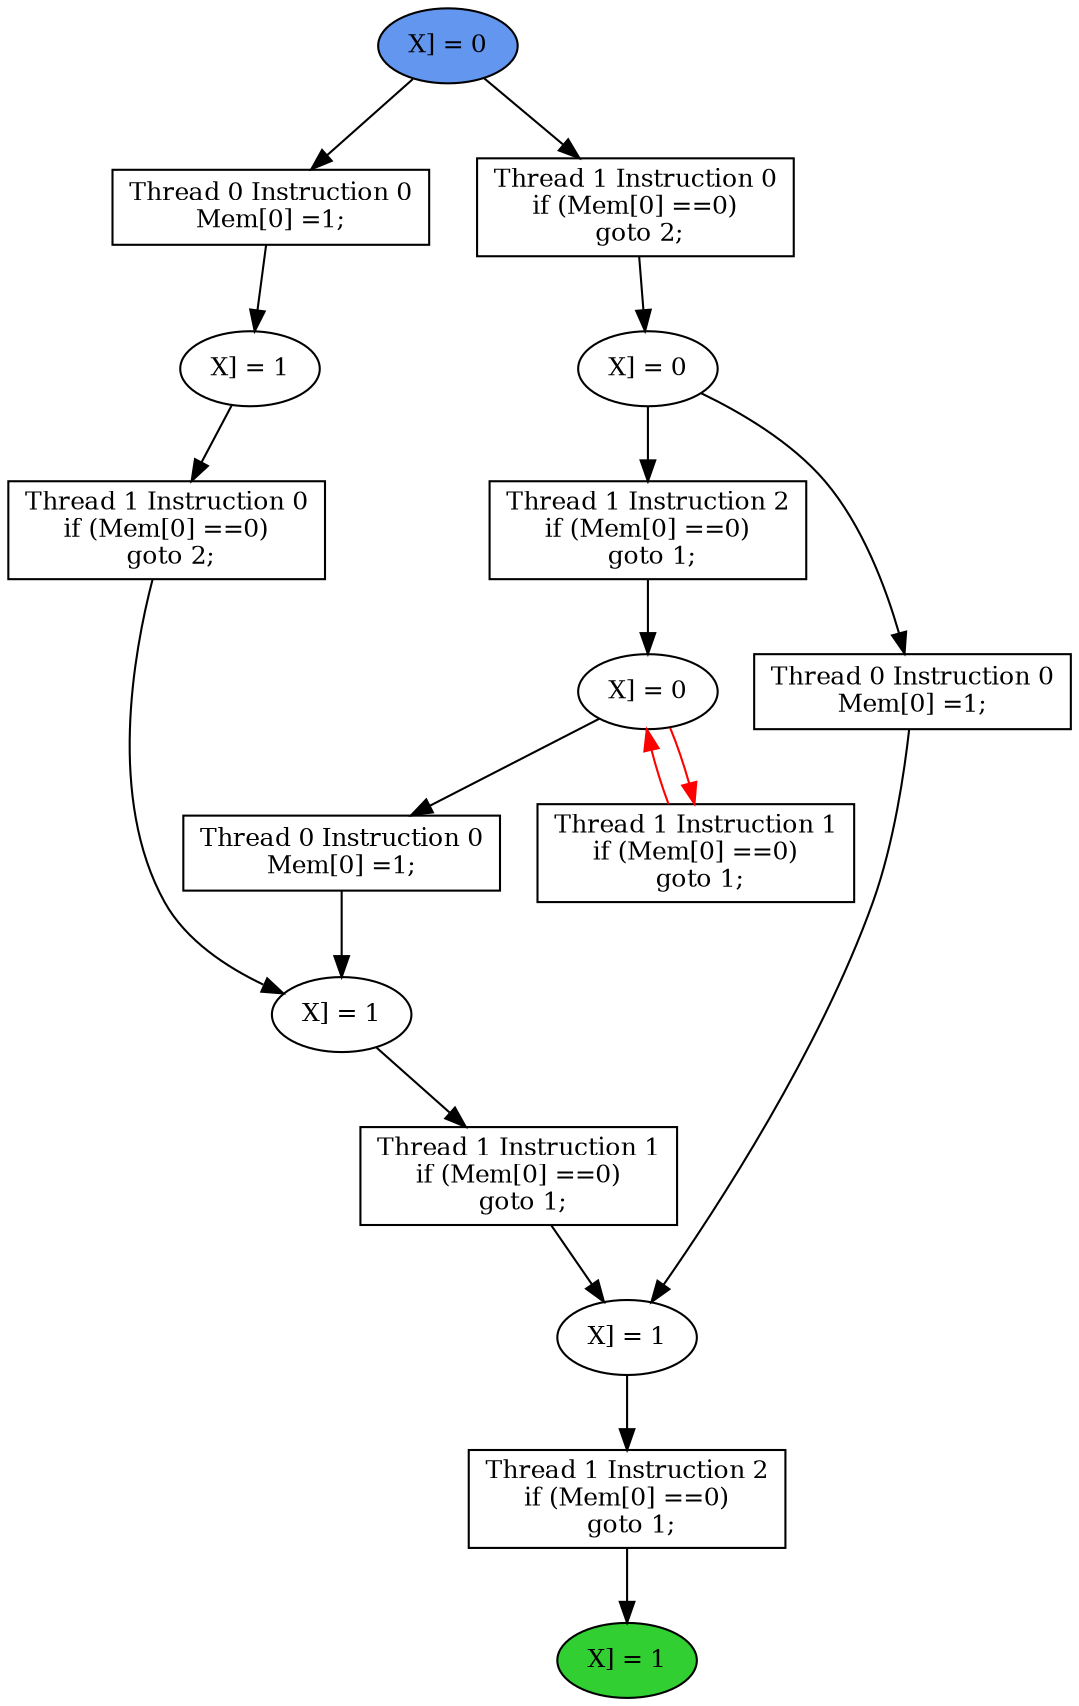 digraph "graph" {
graph [fontsize=12]
node [fontsize=12]
edge [fontsize=12]
rankdir=TB;
"N11" -> "N10" [uuid = "<A0, END>", color = "#000000", fontcolor = "#ffffff", style = "solid", label = "", dir = "forward", weight = "1"]
"N25" -> "N22" [uuid = "<A1, S4>", color = "#000000", fontcolor = "#ffffff", style = "solid", label = "", dir = "forward", weight = "1"]
"N19" -> "N12" [uuid = "<A2, S3>", color = "#000000", fontcolor = "#ffffff", style = "solid", label = "", dir = "forward", weight = "1"]
"N18" -> "N14" [uuid = "<A3, S2>", color = "#000000", fontcolor = "#ffffff", style = "solid", label = "", dir = "forward", weight = "1"]
"N17" -> "N16" [uuid = "<A4, S1>", color = "#000000", fontcolor = "#ffffff", style = "solid", label = "", dir = "forward", weight = "1"]
"N15" -> "N14" [uuid = "<A5, S2>", color = "#000000", fontcolor = "#ffffff", style = "solid", label = "", dir = "forward", weight = "1"]
"N27" -> "N26" [uuid = "<A6, S0>", color = "#000000", fontcolor = "#ffffff", style = "solid", label = "", dir = "forward", weight = "1"]
"N13" -> "N12" [uuid = "<A7, S3>", color = "#000000", fontcolor = "#ffffff", style = "solid", label = "", dir = "forward", weight = "1"]
"N22" -> "N21" [uuid = "<A8, S4>", color = "#ff0000", fontcolor = "#ffffff", style = "solid", label = "", dir = "back", weight = "1"]
"N12" -> "N11" [uuid = "<A0, S3>", color = "#000000", fontcolor = "#ffffff", style = "solid", label = "", dir = "forward", weight = "1"]
"N26" -> "N25" [uuid = "<A1, S0>", color = "#000000", fontcolor = "#ffffff", style = "solid", label = "", dir = "forward", weight = "1"]
"N26" -> "N19" [uuid = "<A2, S0>", color = "#000000", fontcolor = "#ffffff", style = "solid", label = "", dir = "forward", weight = "1"]
"N22" -> "N18" [uuid = "<A3, S4>", color = "#000000", fontcolor = "#ffffff", style = "solid", label = "", dir = "forward", weight = "1"]
"N28" -> "N17" [uuid = "<A4, START>", color = "#000000", fontcolor = "#ffffff", style = "solid", label = "", dir = "forward", weight = "1"]
"N16" -> "N15" [uuid = "<A5, S1>", color = "#000000", fontcolor = "#ffffff", style = "solid", label = "", dir = "forward", weight = "1"]
"N28" -> "N27" [uuid = "<A6, START>", color = "#000000", fontcolor = "#ffffff", style = "solid", label = "", dir = "forward", weight = "1"]
"N14" -> "N13" [uuid = "<A7, S2>", color = "#000000", fontcolor = "#ffffff", style = "solid", label = "", dir = "forward", weight = "1"]
"N22" -> "N21" [uuid = "<A8, S4>", color = "#ff0000", fontcolor = "#ffffff", style = "solid", label = "", dir = "forward", weight = "1"]
"N10" [uuid="END", label="X] = 1", fillcolor = "#31cf31", fontcolor = "#000000", shape = "ellipse", style = "filled, solid"]
"N11" [uuid="A0", label="Thread 1 Instruction 2
if (Mem[0] ==0)
 goto 1;", fillcolor = "#ffffff", fontcolor = "#000000", shape = "box", style = "filled, solid"]
"N12" [uuid="S3", label="X] = 1", fillcolor = "#ffffff", fontcolor = "#000000", shape = "ellipse", style = "filled, solid"]
"N13" [uuid="A7", label="Thread 1 Instruction 1
if (Mem[0] ==0)
 goto 1;", fillcolor = "#ffffff", fontcolor = "#000000", shape = "box", style = "filled, solid"]
"N14" [uuid="S2", label="X] = 1", fillcolor = "#ffffff", fontcolor = "#000000", shape = "ellipse", style = "filled, solid"]
"N15" [uuid="A5", label="Thread 1 Instruction 0
if (Mem[0] ==0)
 goto 2;", fillcolor = "#ffffff", fontcolor = "#000000", shape = "box", style = "filled, solid"]
"N16" [uuid="S1", label="X] = 1", fillcolor = "#ffffff", fontcolor = "#000000", shape = "ellipse", style = "filled, solid"]
"N17" [uuid="A4", label="Thread 0 Instruction 0
Mem[0] =1;", fillcolor = "#ffffff", fontcolor = "#000000", shape = "box", style = "filled, solid"]
"N18" [uuid="A3", label="Thread 0 Instruction 0
Mem[0] =1;", fillcolor = "#ffffff", fontcolor = "#000000", shape = "box", style = "filled, solid"]
"N19" [uuid="A2", label="Thread 0 Instruction 0
Mem[0] =1;", fillcolor = "#ffffff", fontcolor = "#000000", shape = "box", style = "filled, solid"]
"N21" [uuid="A8", label="Thread 1 Instruction 1
if (Mem[0] ==0)
 goto 1;", fillcolor = "#ffffff", fontcolor = "#000000", shape = "box", style = "filled, solid"]
"N22" [uuid="S4", label="X] = 0", fillcolor = "#ffffff", fontcolor = "#000000", shape = "ellipse", style = "filled, solid"]
"N25" [uuid="A1", label="Thread 1 Instruction 2
if (Mem[0] ==0)
 goto 1;", fillcolor = "#ffffff", fontcolor = "#000000", shape = "box", style = "filled, solid"]
"N26" [uuid="S0", label="X] = 0", fillcolor = "#ffffff", fontcolor = "#000000", shape = "ellipse", style = "filled, solid"]
"N27" [uuid="A6", label="Thread 1 Instruction 0
if (Mem[0] ==0)
 goto 2;", fillcolor = "#ffffff", fontcolor = "#000000", shape = "box", style = "filled, solid"]
"N28" [uuid="START", label="X] = 0", fillcolor = "#6396ef", fontcolor = "#000000", shape = "ellipse", style = "filled, solid"]
}